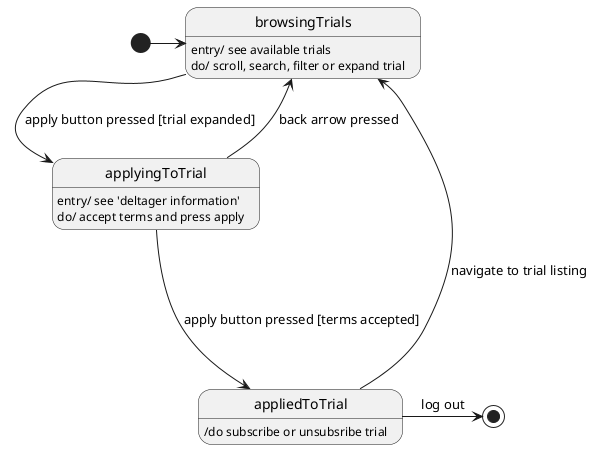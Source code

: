 @startuml
'https://plantuml.com/state-diagram

[*] -> browsingTrials
browsingTrials --> applyingToTrial : apply button pressed [trial expanded]
applyingToTrial --> appliedToTrial : apply button pressed [terms accepted]
applyingToTrial -> browsingTrials : back arrow pressed
appliedToTrial ----> browsingTrials : navigate to trial listing
appliedToTrial -> [*] : log out

state browsingTrials : entry/ see available trials\ndo/ scroll, search, filter or expand trial

state applyingToTrial : entry/ see 'deltager information'\ndo/ accept terms and press apply

state appliedToTrial : /do subscribe or unsubsribe trial

@enduml